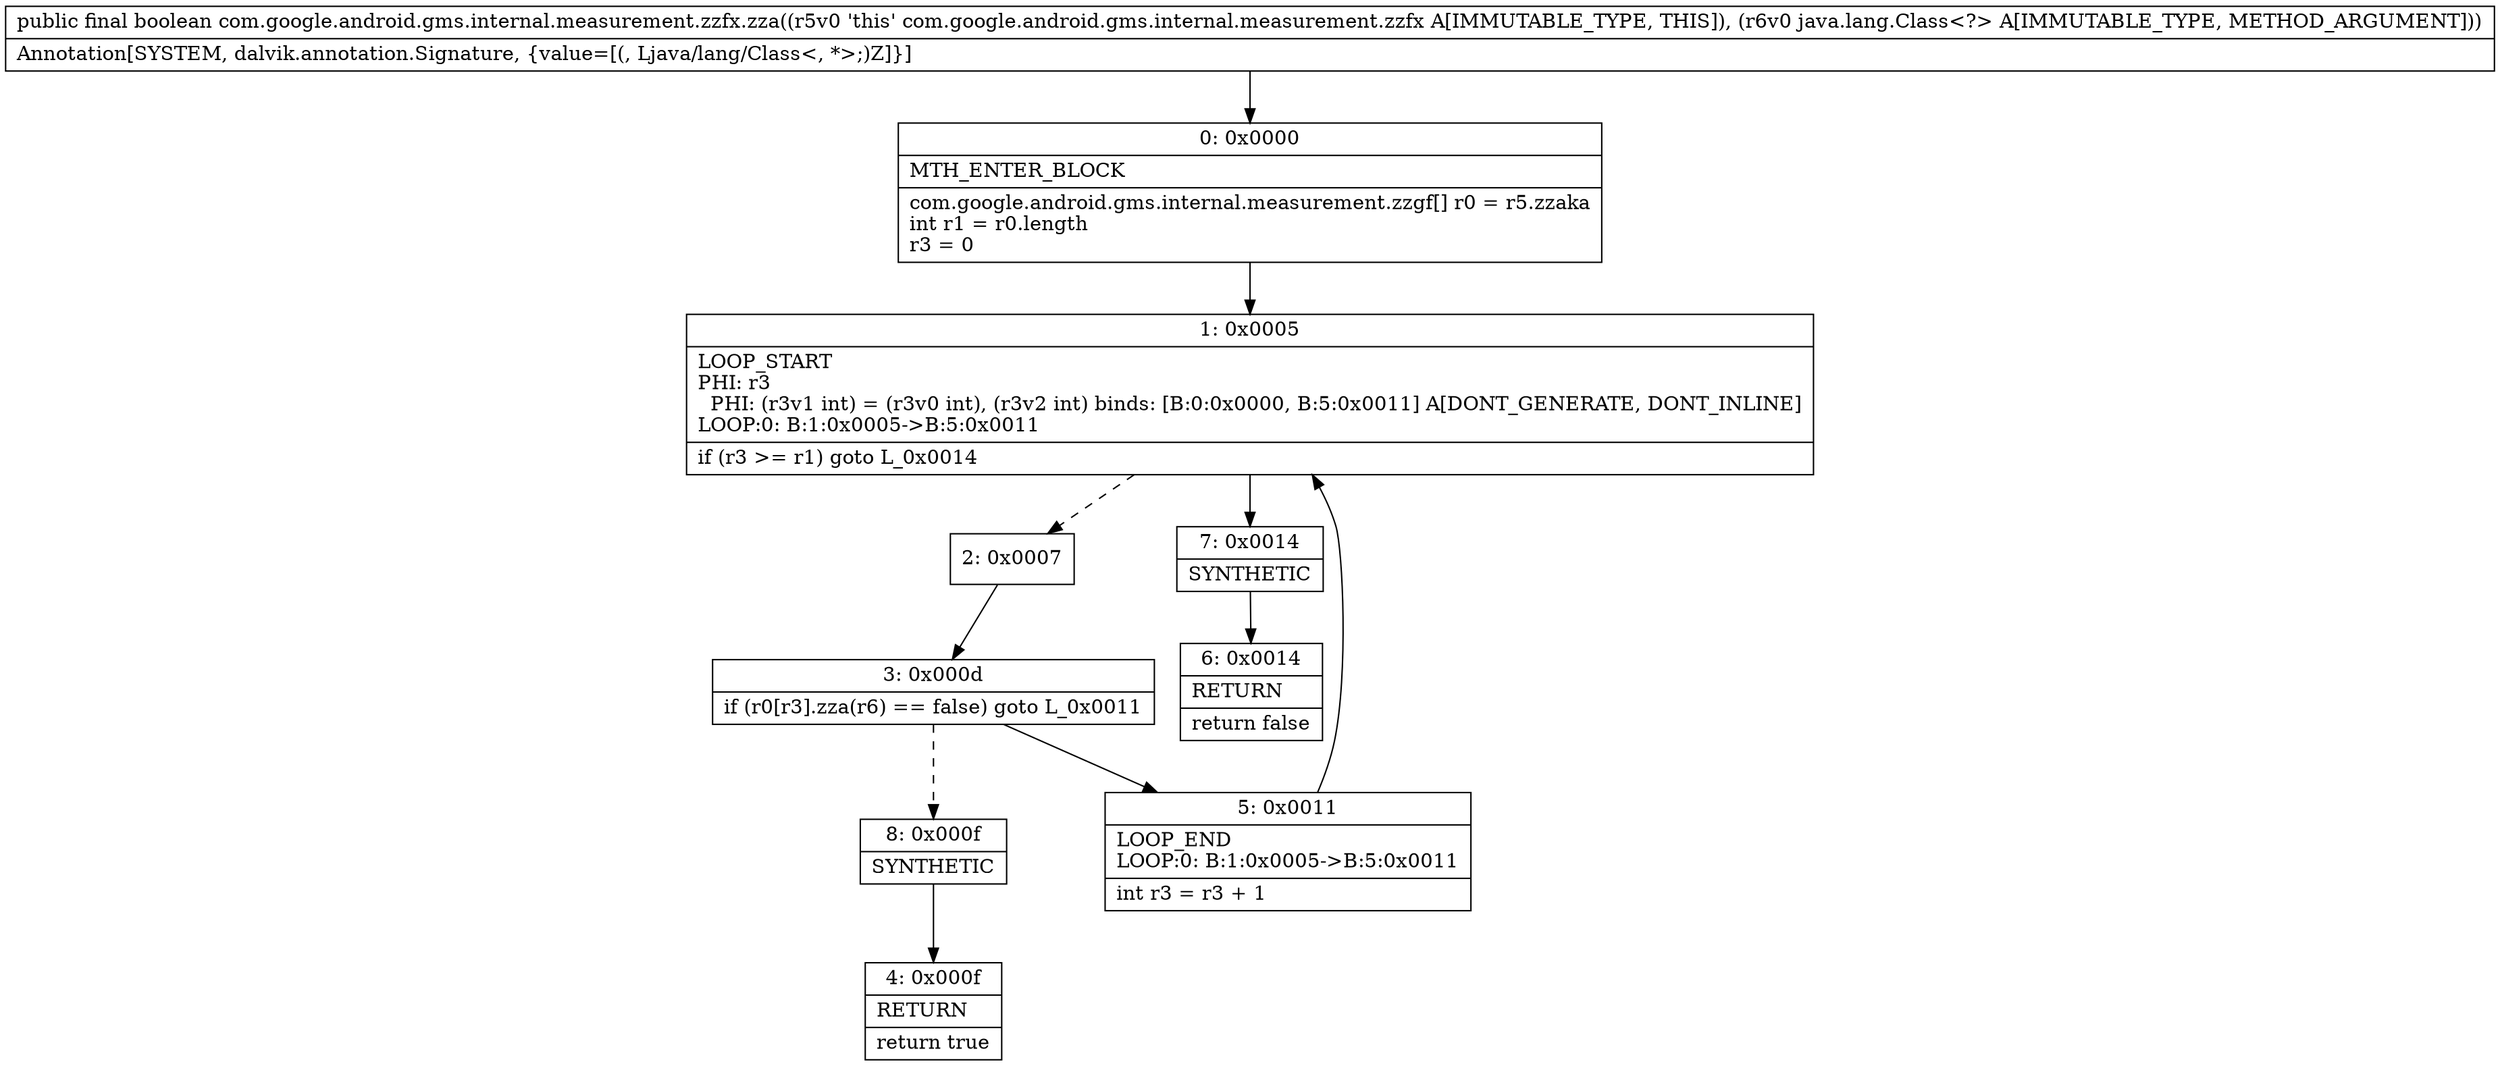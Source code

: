 digraph "CFG forcom.google.android.gms.internal.measurement.zzfx.zza(Ljava\/lang\/Class;)Z" {
Node_0 [shape=record,label="{0\:\ 0x0000|MTH_ENTER_BLOCK\l|com.google.android.gms.internal.measurement.zzgf[] r0 = r5.zzaka\lint r1 = r0.length\lr3 = 0\l}"];
Node_1 [shape=record,label="{1\:\ 0x0005|LOOP_START\lPHI: r3 \l  PHI: (r3v1 int) = (r3v0 int), (r3v2 int) binds: [B:0:0x0000, B:5:0x0011] A[DONT_GENERATE, DONT_INLINE]\lLOOP:0: B:1:0x0005\-\>B:5:0x0011\l|if (r3 \>= r1) goto L_0x0014\l}"];
Node_2 [shape=record,label="{2\:\ 0x0007}"];
Node_3 [shape=record,label="{3\:\ 0x000d|if (r0[r3].zza(r6) == false) goto L_0x0011\l}"];
Node_4 [shape=record,label="{4\:\ 0x000f|RETURN\l|return true\l}"];
Node_5 [shape=record,label="{5\:\ 0x0011|LOOP_END\lLOOP:0: B:1:0x0005\-\>B:5:0x0011\l|int r3 = r3 + 1\l}"];
Node_6 [shape=record,label="{6\:\ 0x0014|RETURN\l|return false\l}"];
Node_7 [shape=record,label="{7\:\ 0x0014|SYNTHETIC\l}"];
Node_8 [shape=record,label="{8\:\ 0x000f|SYNTHETIC\l}"];
MethodNode[shape=record,label="{public final boolean com.google.android.gms.internal.measurement.zzfx.zza((r5v0 'this' com.google.android.gms.internal.measurement.zzfx A[IMMUTABLE_TYPE, THIS]), (r6v0 java.lang.Class\<?\> A[IMMUTABLE_TYPE, METHOD_ARGUMENT]))  | Annotation[SYSTEM, dalvik.annotation.Signature, \{value=[(, Ljava\/lang\/Class\<, *\>;)Z]\}]\l}"];
MethodNode -> Node_0;
Node_0 -> Node_1;
Node_1 -> Node_2[style=dashed];
Node_1 -> Node_7;
Node_2 -> Node_3;
Node_3 -> Node_5;
Node_3 -> Node_8[style=dashed];
Node_5 -> Node_1;
Node_7 -> Node_6;
Node_8 -> Node_4;
}

